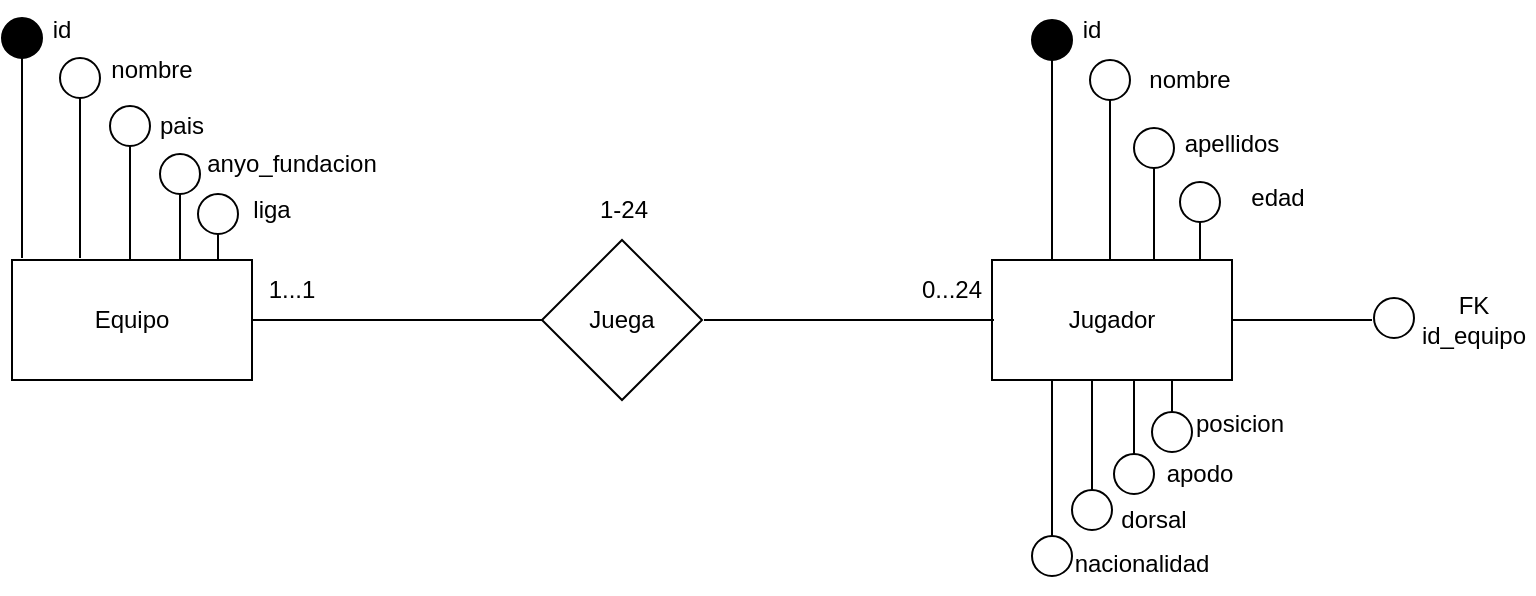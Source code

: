 <mxfile version="21.2.8" type="device">
  <diagram id="R2lEEEUBdFMjLlhIrx00" name="Page-1">
    <mxGraphModel dx="1434" dy="1937" grid="1" gridSize="10" guides="1" tooltips="1" connect="1" arrows="1" fold="1" page="1" pageScale="1" pageWidth="850" pageHeight="1100" math="0" shadow="0" extFonts="Permanent Marker^https://fonts.googleapis.com/css?family=Permanent+Marker">
      <root>
        <mxCell id="0" />
        <mxCell id="1" parent="0" />
        <mxCell id="dGH4nLoNUZqJJpZ4LQTq-1" value="Equipo" style="rounded=0;whiteSpace=wrap;html=1;" parent="1" vertex="1">
          <mxGeometry x="120" y="120" width="120" height="60" as="geometry" />
        </mxCell>
        <mxCell id="dGH4nLoNUZqJJpZ4LQTq-2" value="Jugador" style="rounded=0;whiteSpace=wrap;html=1;" parent="1" vertex="1">
          <mxGeometry x="610" y="120" width="120" height="60" as="geometry" />
        </mxCell>
        <mxCell id="dGH4nLoNUZqJJpZ4LQTq-3" value="" style="endArrow=none;html=1;rounded=0;exitX=1;exitY=0.5;exitDx=0;exitDy=0;" parent="1" source="dGH4nLoNUZqJJpZ4LQTq-1" target="dGH4nLoNUZqJJpZ4LQTq-4" edge="1">
          <mxGeometry width="50" height="50" relative="1" as="geometry">
            <mxPoint x="400" y="460" as="sourcePoint" />
            <mxPoint x="450" y="410" as="targetPoint" />
          </mxGeometry>
        </mxCell>
        <mxCell id="dGH4nLoNUZqJJpZ4LQTq-4" value="Juega" style="rhombus;whiteSpace=wrap;html=1;" parent="1" vertex="1">
          <mxGeometry x="385" y="110" width="80" height="80" as="geometry" />
        </mxCell>
        <mxCell id="dGH4nLoNUZqJJpZ4LQTq-5" value="" style="endArrow=none;html=1;rounded=0;exitX=1;exitY=0.5;exitDx=0;exitDy=0;" parent="1" edge="1">
          <mxGeometry width="50" height="50" relative="1" as="geometry">
            <mxPoint x="466" y="150" as="sourcePoint" />
            <mxPoint x="611" y="150" as="targetPoint" />
          </mxGeometry>
        </mxCell>
        <mxCell id="dGH4nLoNUZqJJpZ4LQTq-6" value="1...1" style="text;html=1;strokeColor=none;fillColor=none;align=center;verticalAlign=middle;whiteSpace=wrap;rounded=0;" parent="1" vertex="1">
          <mxGeometry x="230" y="120" width="60" height="30" as="geometry" />
        </mxCell>
        <mxCell id="dGH4nLoNUZqJJpZ4LQTq-7" value="0...24" style="text;html=1;strokeColor=none;fillColor=none;align=center;verticalAlign=middle;whiteSpace=wrap;rounded=0;" parent="1" vertex="1">
          <mxGeometry x="560" y="120" width="60" height="30" as="geometry" />
        </mxCell>
        <mxCell id="dGH4nLoNUZqJJpZ4LQTq-8" value="1-24" style="text;html=1;strokeColor=none;fillColor=none;align=center;verticalAlign=middle;whiteSpace=wrap;rounded=0;" parent="1" vertex="1">
          <mxGeometry x="396" y="80" width="60" height="30" as="geometry" />
        </mxCell>
        <mxCell id="dGH4nLoNUZqJJpZ4LQTq-9" value="" style="endArrow=none;html=1;rounded=0;entryX=0.5;entryY=1;entryDx=0;entryDy=0;exitX=0.25;exitY=0;exitDx=0;exitDy=0;" parent="1" source="dGH4nLoNUZqJJpZ4LQTq-2" target="dGH4nLoNUZqJJpZ4LQTq-11" edge="1">
          <mxGeometry width="50" height="50" relative="1" as="geometry">
            <mxPoint x="640" y="120" as="sourcePoint" />
            <mxPoint x="653.18" y="54.142" as="targetPoint" />
          </mxGeometry>
        </mxCell>
        <mxCell id="dGH4nLoNUZqJJpZ4LQTq-11" value="" style="ellipse;whiteSpace=wrap;html=1;aspect=fixed;fillColor=#000000;" parent="1" vertex="1">
          <mxGeometry x="630" width="20" height="20" as="geometry" />
        </mxCell>
        <mxCell id="dGH4nLoNUZqJJpZ4LQTq-14" value="id" style="text;html=1;strokeColor=none;fillColor=none;align=center;verticalAlign=middle;whiteSpace=wrap;rounded=0;" parent="1" vertex="1">
          <mxGeometry x="630" y="-10" width="60" height="30" as="geometry" />
        </mxCell>
        <mxCell id="dGH4nLoNUZqJJpZ4LQTq-17" value="nombre" style="text;html=1;strokeColor=none;fillColor=none;align=center;verticalAlign=middle;whiteSpace=wrap;rounded=0;" parent="1" vertex="1">
          <mxGeometry x="679" y="15" width="60" height="30" as="geometry" />
        </mxCell>
        <mxCell id="dGH4nLoNUZqJJpZ4LQTq-18" value="" style="endArrow=none;html=1;rounded=0;exitX=0.25;exitY=0;exitDx=0;exitDy=0;" parent="1" target="dGH4nLoNUZqJJpZ4LQTq-16" edge="1">
          <mxGeometry width="50" height="50" relative="1" as="geometry">
            <mxPoint x="669" y="120" as="sourcePoint" />
            <mxPoint x="669" y="10" as="targetPoint" />
          </mxGeometry>
        </mxCell>
        <mxCell id="dGH4nLoNUZqJJpZ4LQTq-16" value="" style="ellipse;whiteSpace=wrap;html=1;aspect=fixed;" parent="1" vertex="1">
          <mxGeometry x="659" y="20" width="20" height="20" as="geometry" />
        </mxCell>
        <mxCell id="dGH4nLoNUZqJJpZ4LQTq-19" value="apellidos" style="text;html=1;strokeColor=none;fillColor=none;align=center;verticalAlign=middle;whiteSpace=wrap;rounded=0;" parent="1" vertex="1">
          <mxGeometry x="700" y="47" width="60" height="30" as="geometry" />
        </mxCell>
        <mxCell id="dGH4nLoNUZqJJpZ4LQTq-20" value="" style="endArrow=none;html=1;rounded=0;exitX=0.25;exitY=0;exitDx=0;exitDy=0;" parent="1" target="dGH4nLoNUZqJJpZ4LQTq-21" edge="1">
          <mxGeometry width="50" height="50" relative="1" as="geometry">
            <mxPoint x="691" y="120" as="sourcePoint" />
            <mxPoint x="691" y="10" as="targetPoint" />
          </mxGeometry>
        </mxCell>
        <mxCell id="dGH4nLoNUZqJJpZ4LQTq-21" value="" style="ellipse;whiteSpace=wrap;html=1;aspect=fixed;" parent="1" vertex="1">
          <mxGeometry x="681" y="54" width="20" height="20" as="geometry" />
        </mxCell>
        <mxCell id="dGH4nLoNUZqJJpZ4LQTq-22" value="nacionalidad" style="text;html=1;strokeColor=none;fillColor=none;align=center;verticalAlign=middle;whiteSpace=wrap;rounded=0;" parent="1" vertex="1">
          <mxGeometry x="655" y="257" width="60" height="30" as="geometry" />
        </mxCell>
        <mxCell id="dGH4nLoNUZqJJpZ4LQTq-23" value="" style="endArrow=none;html=1;rounded=0;exitX=0.25;exitY=1;exitDx=0;exitDy=0;" parent="1" source="dGH4nLoNUZqJJpZ4LQTq-2" target="dGH4nLoNUZqJJpZ4LQTq-24" edge="1">
          <mxGeometry width="50" height="50" relative="1" as="geometry">
            <mxPoint x="643" y="284" as="sourcePoint" />
            <mxPoint x="643" y="174" as="targetPoint" />
          </mxGeometry>
        </mxCell>
        <mxCell id="dGH4nLoNUZqJJpZ4LQTq-24" value="" style="ellipse;whiteSpace=wrap;html=1;aspect=fixed;" parent="1" vertex="1">
          <mxGeometry x="630" y="258" width="20" height="20" as="geometry" />
        </mxCell>
        <mxCell id="dGH4nLoNUZqJJpZ4LQTq-26" value="edad" style="text;html=1;strokeColor=none;fillColor=none;align=center;verticalAlign=middle;whiteSpace=wrap;rounded=0;" parent="1" vertex="1">
          <mxGeometry x="723" y="74" width="60" height="30" as="geometry" />
        </mxCell>
        <mxCell id="dGH4nLoNUZqJJpZ4LQTq-27" value="" style="endArrow=none;html=1;rounded=0;" parent="1" target="dGH4nLoNUZqJJpZ4LQTq-28" edge="1">
          <mxGeometry width="50" height="50" relative="1" as="geometry">
            <mxPoint x="714" y="120" as="sourcePoint" />
            <mxPoint x="714" y="37" as="targetPoint" />
          </mxGeometry>
        </mxCell>
        <mxCell id="dGH4nLoNUZqJJpZ4LQTq-28" value="" style="ellipse;whiteSpace=wrap;html=1;aspect=fixed;" parent="1" vertex="1">
          <mxGeometry x="704" y="81" width="20" height="20" as="geometry" />
        </mxCell>
        <mxCell id="dGH4nLoNUZqJJpZ4LQTq-29" value="dorsal" style="text;html=1;strokeColor=none;fillColor=none;align=center;verticalAlign=middle;whiteSpace=wrap;rounded=0;" parent="1" vertex="1">
          <mxGeometry x="661" y="235" width="60" height="30" as="geometry" />
        </mxCell>
        <mxCell id="dGH4nLoNUZqJJpZ4LQTq-30" value="" style="endArrow=none;html=1;rounded=0;" parent="1" target="dGH4nLoNUZqJJpZ4LQTq-31" edge="1">
          <mxGeometry width="50" height="50" relative="1" as="geometry">
            <mxPoint x="660" y="180" as="sourcePoint" />
            <mxPoint x="663" y="151" as="targetPoint" />
          </mxGeometry>
        </mxCell>
        <mxCell id="dGH4nLoNUZqJJpZ4LQTq-31" value="" style="ellipse;whiteSpace=wrap;html=1;aspect=fixed;" parent="1" vertex="1">
          <mxGeometry x="650" y="235" width="20" height="20" as="geometry" />
        </mxCell>
        <mxCell id="dGH4nLoNUZqJJpZ4LQTq-32" value="apodo" style="text;html=1;strokeColor=none;fillColor=none;align=center;verticalAlign=middle;whiteSpace=wrap;rounded=0;" parent="1" vertex="1">
          <mxGeometry x="684" y="212" width="60" height="30" as="geometry" />
        </mxCell>
        <mxCell id="dGH4nLoNUZqJJpZ4LQTq-33" value="" style="endArrow=none;html=1;rounded=0;" parent="1" target="dGH4nLoNUZqJJpZ4LQTq-34" edge="1">
          <mxGeometry width="50" height="50" relative="1" as="geometry">
            <mxPoint x="681" y="180" as="sourcePoint" />
            <mxPoint x="684" y="133" as="targetPoint" />
          </mxGeometry>
        </mxCell>
        <mxCell id="dGH4nLoNUZqJJpZ4LQTq-34" value="" style="ellipse;whiteSpace=wrap;html=1;aspect=fixed;" parent="1" vertex="1">
          <mxGeometry x="671" y="217" width="20" height="20" as="geometry" />
        </mxCell>
        <mxCell id="dGH4nLoNUZqJJpZ4LQTq-35" value="" style="endArrow=none;html=1;rounded=0;exitX=0.75;exitY=1;exitDx=0;exitDy=0;" parent="1" source="dGH4nLoNUZqJJpZ4LQTq-2" target="dGH4nLoNUZqJJpZ4LQTq-36" edge="1">
          <mxGeometry width="50" height="50" relative="1" as="geometry">
            <mxPoint x="702" y="159" as="sourcePoint" />
            <mxPoint x="705" y="112" as="targetPoint" />
          </mxGeometry>
        </mxCell>
        <mxCell id="dGH4nLoNUZqJJpZ4LQTq-36" value="" style="ellipse;whiteSpace=wrap;html=1;aspect=fixed;" parent="1" vertex="1">
          <mxGeometry x="690" y="196" width="20" height="20" as="geometry" />
        </mxCell>
        <mxCell id="dGH4nLoNUZqJJpZ4LQTq-37" value="posicion" style="text;html=1;strokeColor=none;fillColor=none;align=center;verticalAlign=middle;whiteSpace=wrap;rounded=0;" parent="1" vertex="1">
          <mxGeometry x="704" y="187" width="60" height="30" as="geometry" />
        </mxCell>
        <mxCell id="dGH4nLoNUZqJJpZ4LQTq-38" value="" style="endArrow=none;html=1;rounded=0;exitX=1;exitY=0.5;exitDx=0;exitDy=0;" parent="1" source="dGH4nLoNUZqJJpZ4LQTq-2" edge="1">
          <mxGeometry width="50" height="50" relative="1" as="geometry">
            <mxPoint x="767" y="185" as="sourcePoint" />
            <mxPoint x="800" y="150" as="targetPoint" />
          </mxGeometry>
        </mxCell>
        <mxCell id="dGH4nLoNUZqJJpZ4LQTq-39" value="" style="ellipse;whiteSpace=wrap;html=1;aspect=fixed;" parent="1" vertex="1">
          <mxGeometry x="801" y="139" width="20" height="20" as="geometry" />
        </mxCell>
        <mxCell id="dGH4nLoNUZqJJpZ4LQTq-40" value="FK id_equipo" style="text;html=1;strokeColor=none;fillColor=none;align=center;verticalAlign=middle;whiteSpace=wrap;rounded=0;" parent="1" vertex="1">
          <mxGeometry x="821" y="135" width="60" height="30" as="geometry" />
        </mxCell>
        <mxCell id="dGH4nLoNUZqJJpZ4LQTq-41" value="" style="endArrow=none;html=1;rounded=0;entryX=0.5;entryY=1;entryDx=0;entryDy=0;exitX=0.25;exitY=0;exitDx=0;exitDy=0;" parent="1" target="dGH4nLoNUZqJJpZ4LQTq-42" edge="1">
          <mxGeometry width="50" height="50" relative="1" as="geometry">
            <mxPoint x="125" y="119" as="sourcePoint" />
            <mxPoint x="138.18" y="53.142" as="targetPoint" />
          </mxGeometry>
        </mxCell>
        <mxCell id="dGH4nLoNUZqJJpZ4LQTq-42" value="" style="ellipse;whiteSpace=wrap;html=1;aspect=fixed;fillColor=#000000;" parent="1" vertex="1">
          <mxGeometry x="115" y="-1" width="20" height="20" as="geometry" />
        </mxCell>
        <mxCell id="dGH4nLoNUZqJJpZ4LQTq-43" value="" style="endArrow=none;html=1;rounded=0;exitX=0.25;exitY=0;exitDx=0;exitDy=0;" parent="1" target="dGH4nLoNUZqJJpZ4LQTq-44" edge="1">
          <mxGeometry width="50" height="50" relative="1" as="geometry">
            <mxPoint x="154" y="119" as="sourcePoint" />
            <mxPoint x="154" y="9" as="targetPoint" />
          </mxGeometry>
        </mxCell>
        <mxCell id="dGH4nLoNUZqJJpZ4LQTq-44" value="" style="ellipse;whiteSpace=wrap;html=1;aspect=fixed;" parent="1" vertex="1">
          <mxGeometry x="144" y="19" width="20" height="20" as="geometry" />
        </mxCell>
        <mxCell id="dGH4nLoNUZqJJpZ4LQTq-45" value="id" style="text;html=1;strokeColor=none;fillColor=none;align=center;verticalAlign=middle;whiteSpace=wrap;rounded=0;" parent="1" vertex="1">
          <mxGeometry x="115" y="-10" width="60" height="30" as="geometry" />
        </mxCell>
        <mxCell id="dGH4nLoNUZqJJpZ4LQTq-46" value="nombre" style="text;html=1;strokeColor=none;fillColor=none;align=center;verticalAlign=middle;whiteSpace=wrap;rounded=0;" parent="1" vertex="1">
          <mxGeometry x="160" y="10" width="60" height="30" as="geometry" />
        </mxCell>
        <mxCell id="dGH4nLoNUZqJJpZ4LQTq-47" value="" style="endArrow=none;html=1;rounded=0;" parent="1" target="dGH4nLoNUZqJJpZ4LQTq-48" edge="1">
          <mxGeometry width="50" height="50" relative="1" as="geometry">
            <mxPoint x="179" y="120" as="sourcePoint" />
            <mxPoint x="179" y="33" as="targetPoint" />
          </mxGeometry>
        </mxCell>
        <mxCell id="dGH4nLoNUZqJJpZ4LQTq-48" value="" style="ellipse;whiteSpace=wrap;html=1;aspect=fixed;" parent="1" vertex="1">
          <mxGeometry x="169" y="43" width="20" height="20" as="geometry" />
        </mxCell>
        <mxCell id="dGH4nLoNUZqJJpZ4LQTq-49" value="pais" style="text;html=1;strokeColor=none;fillColor=none;align=center;verticalAlign=middle;whiteSpace=wrap;rounded=0;" parent="1" vertex="1">
          <mxGeometry x="175" y="38" width="60" height="30" as="geometry" />
        </mxCell>
        <mxCell id="dGH4nLoNUZqJJpZ4LQTq-50" value="" style="endArrow=none;html=1;rounded=0;" parent="1" target="dGH4nLoNUZqJJpZ4LQTq-51" edge="1">
          <mxGeometry width="50" height="50" relative="1" as="geometry">
            <mxPoint x="204" y="120" as="sourcePoint" />
            <mxPoint x="204" y="57" as="targetPoint" />
          </mxGeometry>
        </mxCell>
        <mxCell id="dGH4nLoNUZqJJpZ4LQTq-51" value="" style="ellipse;whiteSpace=wrap;html=1;aspect=fixed;" parent="1" vertex="1">
          <mxGeometry x="194" y="67" width="20" height="20" as="geometry" />
        </mxCell>
        <mxCell id="dGH4nLoNUZqJJpZ4LQTq-52" value="anyo_fundacion" style="text;html=1;strokeColor=none;fillColor=none;align=center;verticalAlign=middle;whiteSpace=wrap;rounded=0;" parent="1" vertex="1">
          <mxGeometry x="230" y="57" width="60" height="30" as="geometry" />
        </mxCell>
        <mxCell id="dGH4nLoNUZqJJpZ4LQTq-53" value="" style="endArrow=none;html=1;rounded=0;" parent="1" target="dGH4nLoNUZqJJpZ4LQTq-54" edge="1">
          <mxGeometry width="50" height="50" relative="1" as="geometry">
            <mxPoint x="223" y="120" as="sourcePoint" />
            <mxPoint x="223" y="77" as="targetPoint" />
          </mxGeometry>
        </mxCell>
        <mxCell id="dGH4nLoNUZqJJpZ4LQTq-54" value="" style="ellipse;whiteSpace=wrap;html=1;aspect=fixed;" parent="1" vertex="1">
          <mxGeometry x="213" y="87" width="20" height="20" as="geometry" />
        </mxCell>
        <mxCell id="dGH4nLoNUZqJJpZ4LQTq-55" value="liga" style="text;html=1;strokeColor=none;fillColor=none;align=center;verticalAlign=middle;whiteSpace=wrap;rounded=0;" parent="1" vertex="1">
          <mxGeometry x="220" y="80" width="60" height="30" as="geometry" />
        </mxCell>
      </root>
    </mxGraphModel>
  </diagram>
</mxfile>
